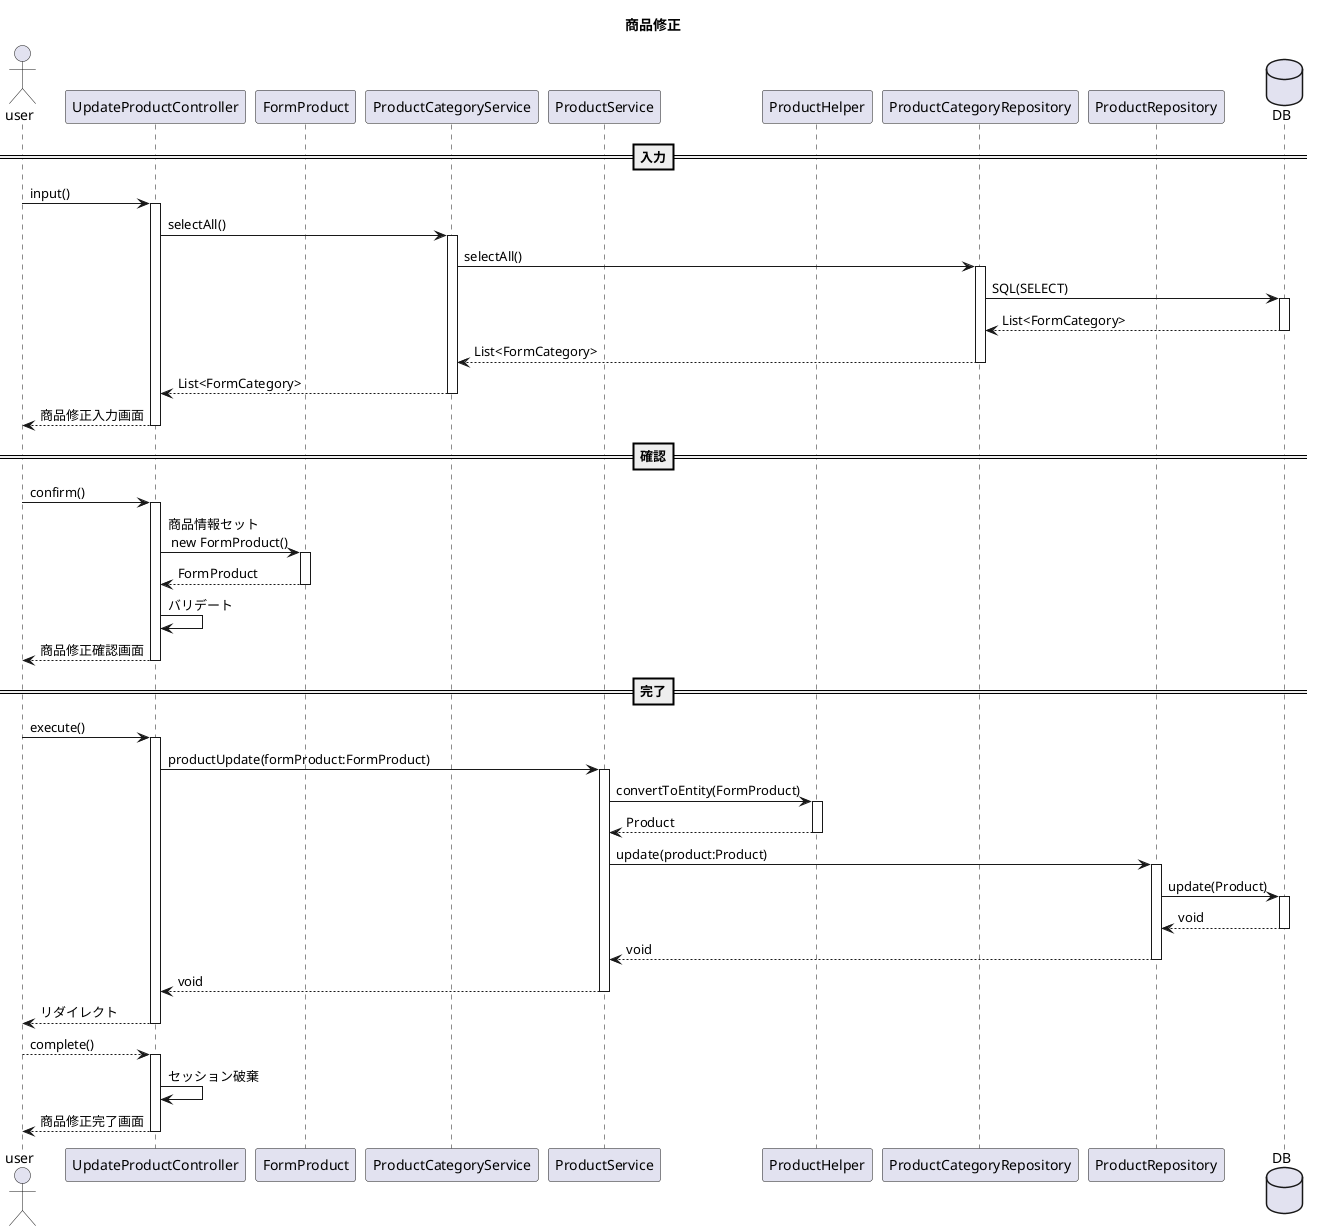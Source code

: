 @startuml
title 商品修正
actor user
participant UpdateProductController as Controller
participant FormProduct as Form
participant ProductCategoryService as Service1
participant ProductService as Service
participant ProductHelper as Helper
participant ProductCategoryRepository as Repository
participant ProductRepository as Repository1
database DB

==入力==
user -> Controller++:input()
Controller -> Service1++:selectAll()
Service1 -> Repository++:selectAll()
Repository -> DB++:SQL(SELECT)
Repository <-- DB--:List<FormCategory>
Service1 <-- Repository--:List<FormCategory>
Controller <-- Service1--:List<FormCategory>
user <-- Controller--:商品修正入力画面
==確認==
user -> Controller++:confirm()
Controller -> Form++:商品情報セット\n new FormProduct()
Controller <-- Form--:FormProduct
Controller -> Controller:バリデート
user <-- Controller--:商品修正確認画面
==完了==
user -> Controller++:execute()
Controller -> Service++:productUpdate(formProduct:FormProduct)
Service -> Helper++:convertToEntity(FormProduct)
Service <-- Helper--:Product
Service -> Repository1++:update(product:Product)
Repository1 -> DB++:update(Product)
Repository1 <-- DB--:void
Service <-- Repository1--:void
Controller <-- Service--:void
user <-- Controller--:リダイレクト
user --> Controller++:complete()
Controller -> Controller:セッション破棄
user <-- Controller--:商品修正完了画面

@enduml